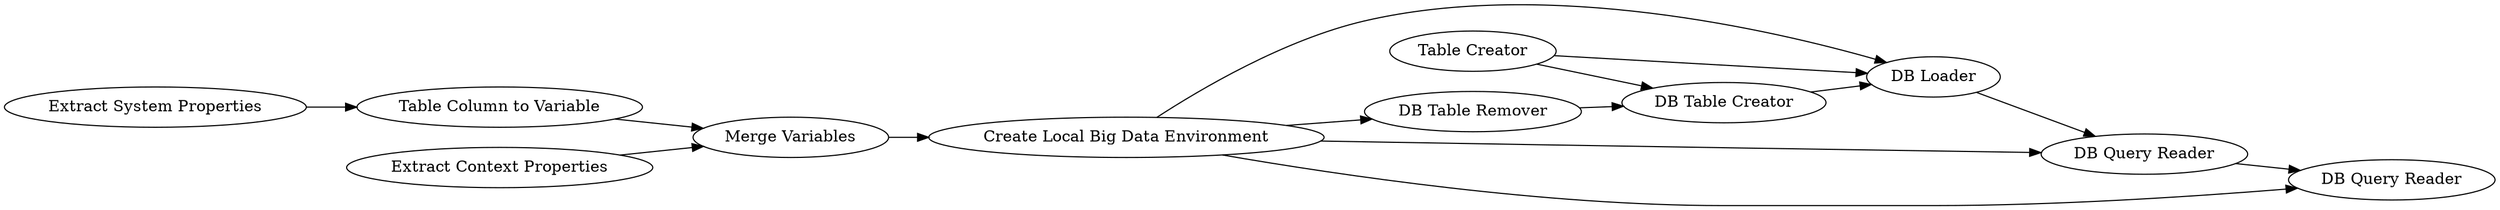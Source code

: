 digraph {
	"-2453190018632213544_1857" [label="DB Query Reader"]
	"-2453190018632213544_68" [label="DB Table Remover"]
	"-2453190018632213544_62" [label="DB Table Creator"]
	"-2453190018632213544_28" [label="Extract System Properties"]
	"-2453190018632213544_1859" [label="Table Column to Variable"]
	"-2453190018632213544_1858" [label="DB Query Reader"]
	"-2453190018632213544_57" [label="Create Local Big Data Environment"]
	"-2453190018632213544_29" [label="Merge Variables"]
	"-2453190018632213544_10" [label="Extract Context Properties"]
	"-2453190018632213544_3" [label="Table Creator"]
	"-2453190018632213544_69" [label="DB Loader"]
	"-2453190018632213544_1857" -> "-2453190018632213544_1858"
	"-2453190018632213544_57" -> "-2453190018632213544_69"
	"-2453190018632213544_68" -> "-2453190018632213544_62"
	"-2453190018632213544_3" -> "-2453190018632213544_62"
	"-2453190018632213544_3" -> "-2453190018632213544_69"
	"-2453190018632213544_10" -> "-2453190018632213544_29"
	"-2453190018632213544_29" -> "-2453190018632213544_57"
	"-2453190018632213544_69" -> "-2453190018632213544_1857"
	"-2453190018632213544_1859" -> "-2453190018632213544_29"
	"-2453190018632213544_57" -> "-2453190018632213544_1857"
	"-2453190018632213544_62" -> "-2453190018632213544_69"
	"-2453190018632213544_57" -> "-2453190018632213544_68"
	"-2453190018632213544_28" -> "-2453190018632213544_1859"
	"-2453190018632213544_57" -> "-2453190018632213544_1858"
	rankdir=LR
}

